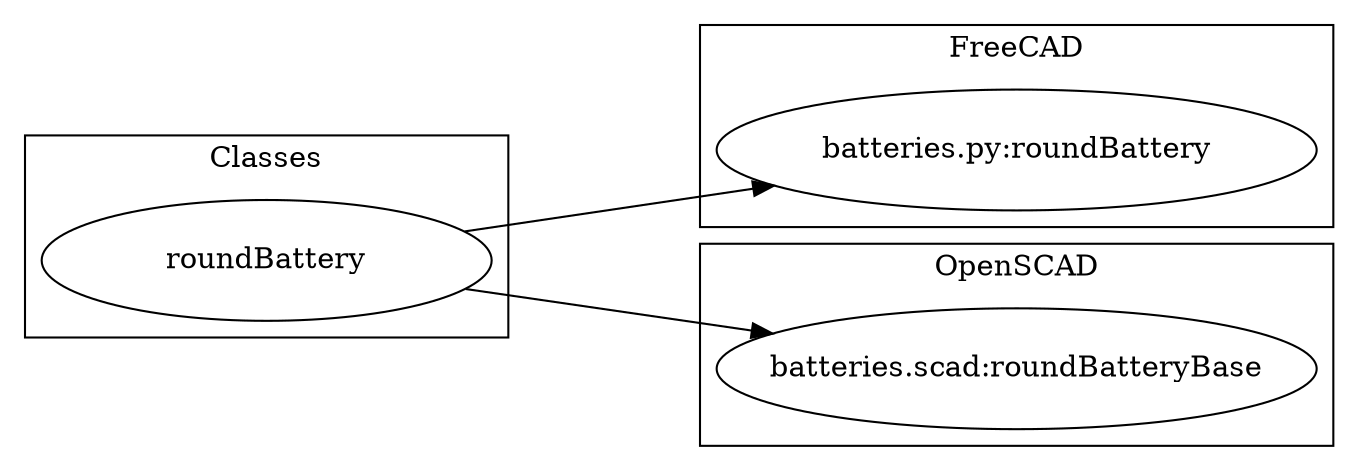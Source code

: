 digraph G {
rankdir=LR; nodesep=0.5; ranksep=1.5;splines=polyline;
subgraph cluster_cl {
label="Classes";
"roundBattery" [width=3, height=0.8, fixedsize=true];
}
subgraph cluster_std {
label="Standards";
}
subgraph cluster_fcd {
label="FreeCAD";
"batteries.py:roundBattery" [width=4, height=0.8, fixedsize=true];
}
subgraph cluster_ocd {
label="OpenSCAD";
"batteries.scad:roundBatteryBase" [width=4, height=0.8, fixedsize=true];
}
"roundBattery" -> "batteries.py:roundBattery";
"roundBattery" -> "batteries.scad:roundBatteryBase";
}